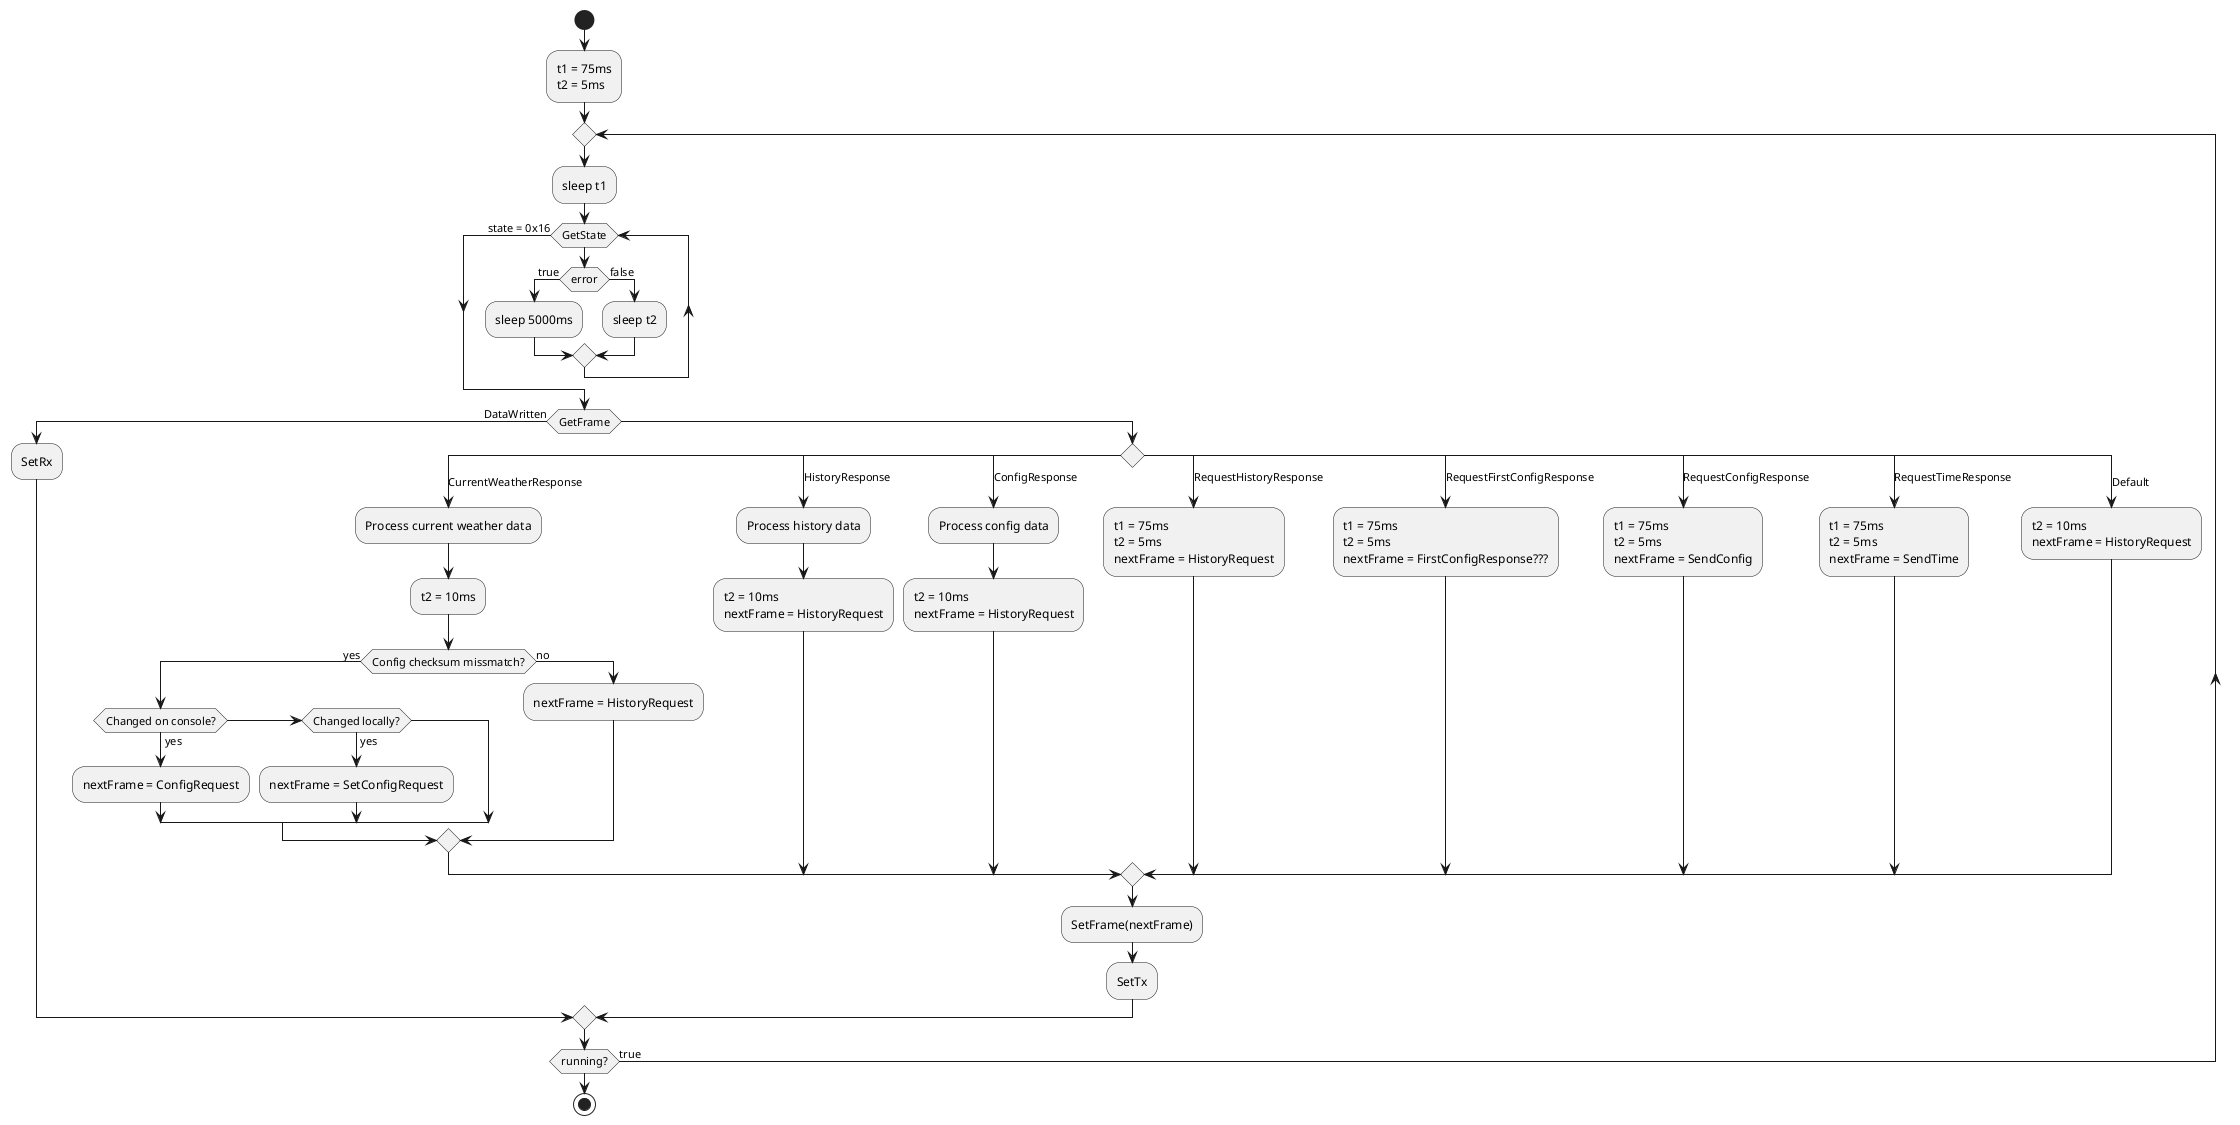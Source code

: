 @startuml
start

:t1 = 75ms
t2 = 5ms;

repeat
    :sleep t1;

    while (GetState)
        if (error) then (true)
            :sleep 5000ms;
        else (false)
            :sleep t2;
        endif
    endwhile (state = 0x16)

    if (GetFrame) then (DataWritten)
        :SetRx;
    else 
        switch ()
        case (CurrentWeatherResponse)
            :Process current weather data;
            :t2 = 10ms;
            if (Config checksum missmatch?) then (yes)
                if (Changed on console?) then (yes)
                    :nextFrame = ConfigRequest;
                elseif (Changed locally?) then (yes)
                    :nextFrame = SetConfigRequest;
                endif
            else (no)
                :nextFrame = HistoryRequest;
            endif
        case (HistoryResponse)
            :Process history data;
            :t2 = 10ms
            nextFrame = HistoryRequest;
        case (ConfigResponse)
            :Process config data;
            :t2 = 10ms
            nextFrame = HistoryRequest;
        case (RequestHistoryResponse)
            :t1 = 75ms
            t2 = 5ms
            nextFrame = HistoryRequest;
        case (RequestFirstConfigResponse)
            :t1 = 75ms
            t2 = 5ms
            nextFrame = FirstConfigResponse???;
        case (RequestConfigResponse)
            :t1 = 75ms
            t2 = 5ms
            nextFrame = SendConfig;
        case (RequestTimeResponse)
            :t1 = 75ms
            t2 = 5ms
            nextFrame = SendTime;
        case (Default)
            :t2 = 10ms
            nextFrame = HistoryRequest;
        endswitch
        :SetFrame(nextFrame);
        :SetTx;
    endif

repeat while (running?) is (true)
stop
@enduml